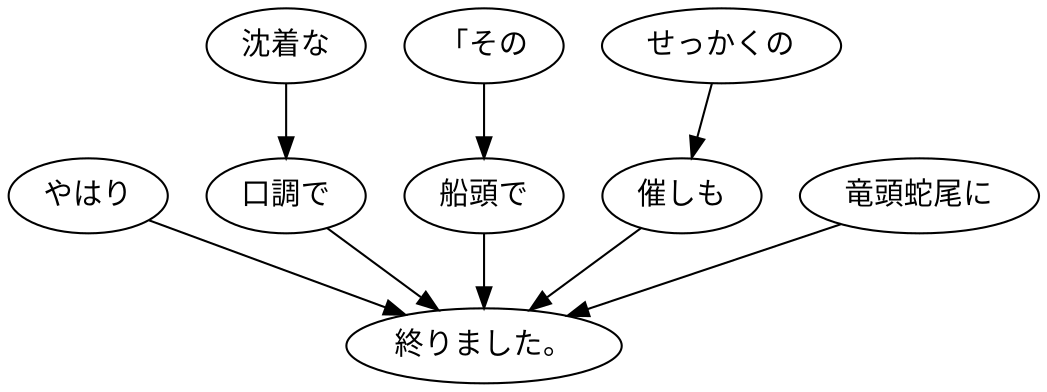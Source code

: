 digraph graph830 {
	node0 [label="やはり"];
	node1 [label="沈着な"];
	node2 [label="口調で"];
	node3 [label="「その"];
	node4 [label="船頭で"];
	node5 [label="せっかくの"];
	node6 [label="催しも"];
	node7 [label="竜頭蛇尾に"];
	node8 [label="終りました。"];
	node0 -> node8;
	node1 -> node2;
	node2 -> node8;
	node3 -> node4;
	node4 -> node8;
	node5 -> node6;
	node6 -> node8;
	node7 -> node8;
}
